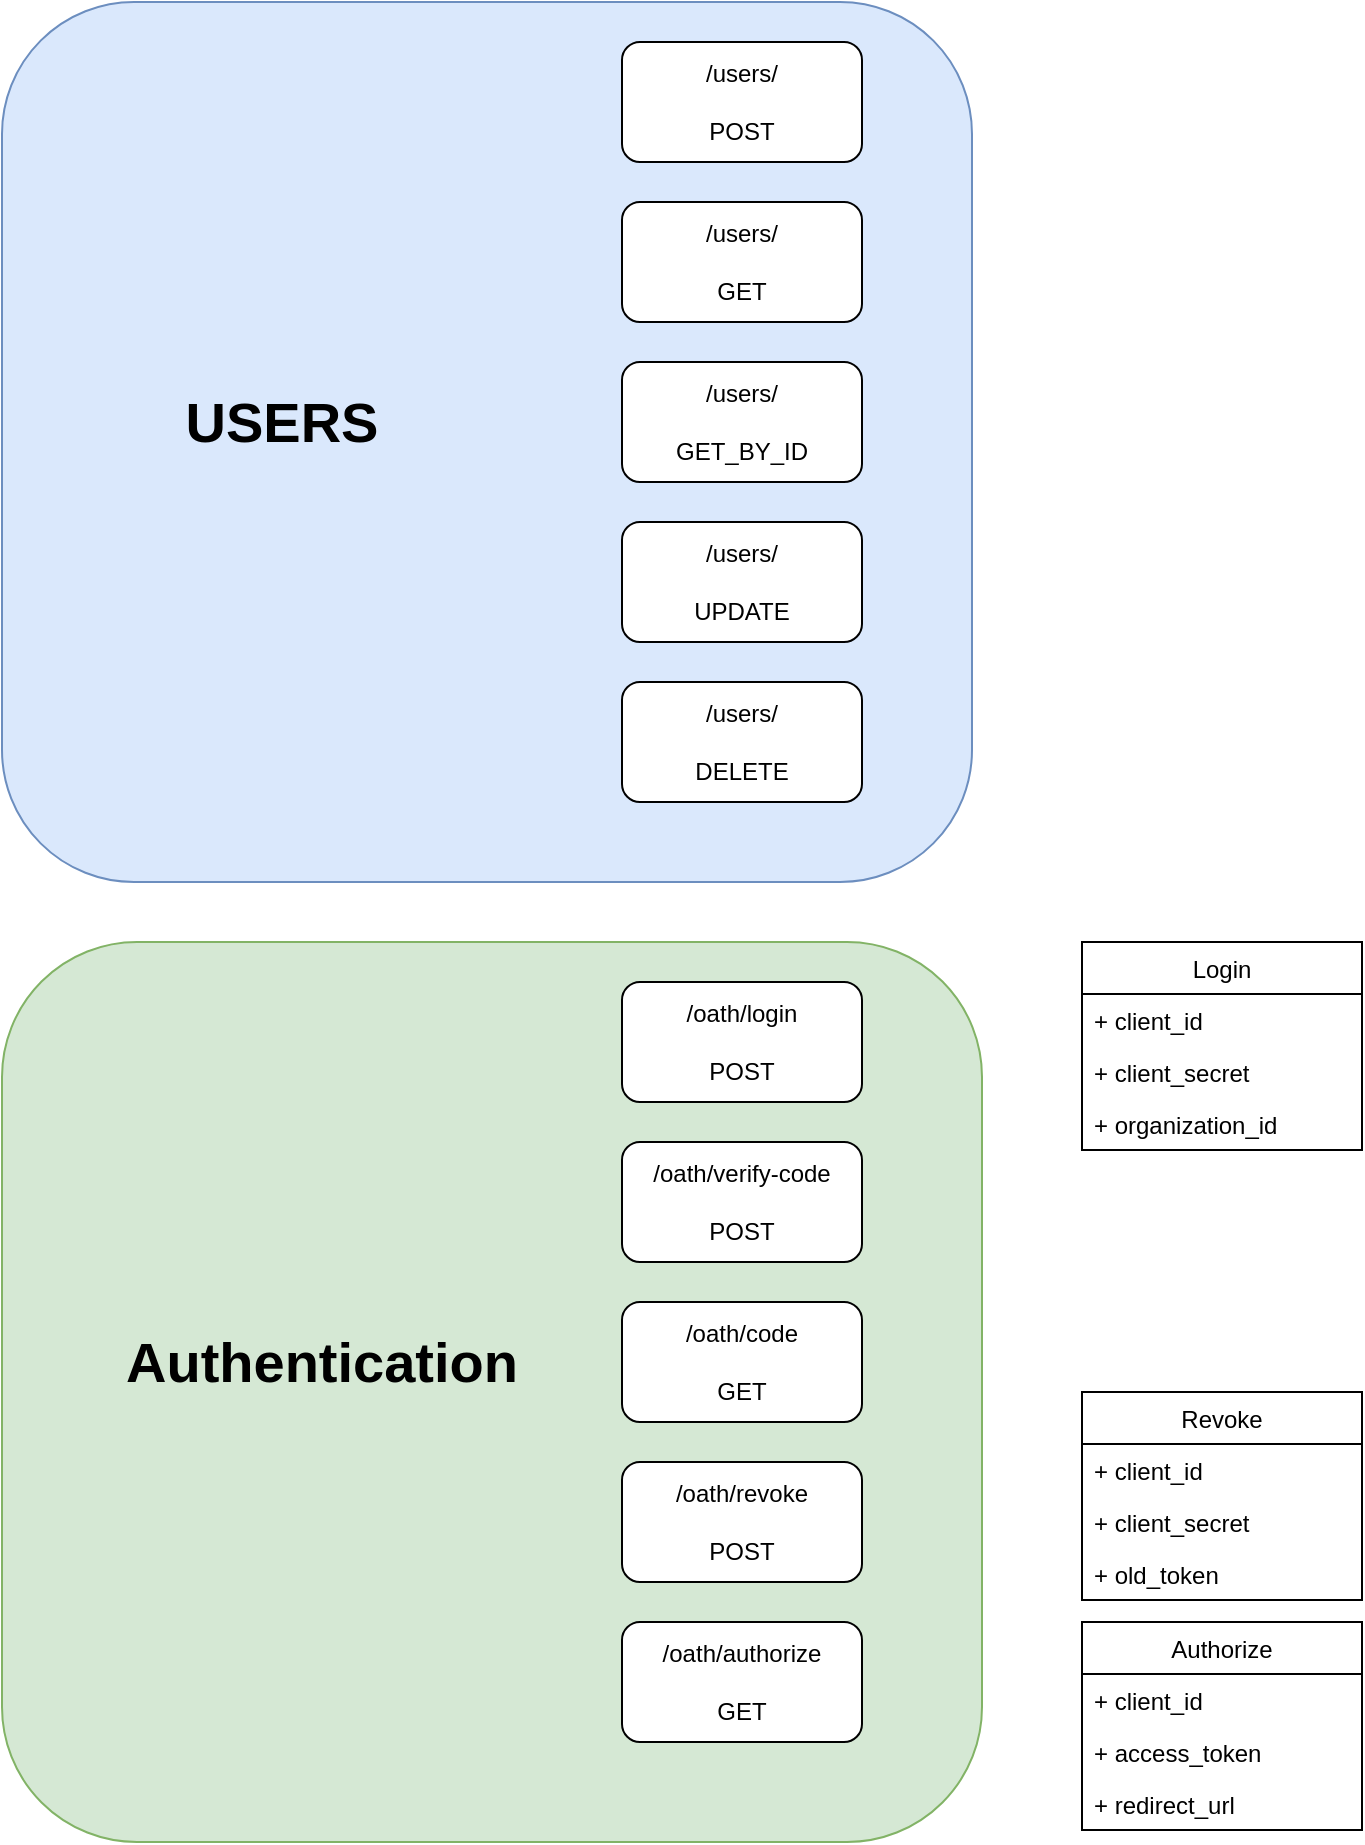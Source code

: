 <mxfile version="12.2.4"><diagram id="GXcf_alm9gLfISv-YE3H"><mxGraphModel dx="2156" dy="630" grid="1" gridSize="10" guides="1" tooltips="1" connect="1" arrows="1" fold="1" page="1" pageScale="1" pageWidth="827" pageHeight="1169" math="0" shadow="0"><root><mxCell id="0"/><mxCell id="1" parent="0"/><mxCell id="13" value="" style="rounded=1;whiteSpace=wrap;html=1;fillColor=#d5e8d4;strokeColor=#82b366;" vertex="1" parent="1"><mxGeometry x="-110" y="690" width="490" height="450" as="geometry"/></mxCell><mxCell id="11" value="" style="rounded=1;whiteSpace=wrap;html=1;fillColor=#dae8fc;strokeColor=#6c8ebf;" vertex="1" parent="1"><mxGeometry x="-110" y="220" width="485" height="440" as="geometry"/></mxCell><mxCell id="2" value="/users/&lt;br&gt;&lt;br&gt;POST" style="rounded=1;whiteSpace=wrap;html=1;" vertex="1" parent="1"><mxGeometry x="200" y="240" width="120" height="60" as="geometry"/></mxCell><mxCell id="6" value="/users/&lt;br&gt;&lt;br&gt;GET" style="rounded=1;whiteSpace=wrap;html=1;" vertex="1" parent="1"><mxGeometry x="200" y="320" width="120" height="60" as="geometry"/></mxCell><mxCell id="7" value="/users/&lt;br&gt;&lt;br&gt;GET_BY_ID" style="rounded=1;whiteSpace=wrap;html=1;" vertex="1" parent="1"><mxGeometry x="200" y="400" width="120" height="60" as="geometry"/></mxCell><mxCell id="8" value="/users/&lt;br&gt;&lt;br&gt;UPDATE" style="rounded=1;whiteSpace=wrap;html=1;" vertex="1" parent="1"><mxGeometry x="200" y="480" width="120" height="60" as="geometry"/></mxCell><mxCell id="9" value="/users/&lt;br&gt;&lt;br&gt;DELETE" style="rounded=1;whiteSpace=wrap;html=1;" vertex="1" parent="1"><mxGeometry x="200" y="560" width="120" height="60" as="geometry"/></mxCell><mxCell id="10" value="/oath/login&lt;br&gt;&lt;br&gt;POST" style="rounded=1;whiteSpace=wrap;html=1;" vertex="1" parent="1"><mxGeometry x="200" y="710" width="120" height="60" as="geometry"/></mxCell><mxCell id="12" value="&lt;font style=&quot;font-size: 28px&quot;&gt;&lt;b&gt;USERS&lt;/b&gt;&lt;/font&gt;" style="text;html=1;strokeColor=none;fillColor=none;align=center;verticalAlign=middle;whiteSpace=wrap;rounded=0;" vertex="1" parent="1"><mxGeometry x="10" y="420" width="40" height="20" as="geometry"/></mxCell><mxCell id="14" value="&lt;font style=&quot;font-size: 28px&quot;&gt;&lt;b&gt;Authentication&lt;/b&gt;&lt;/font&gt;" style="text;html=1;strokeColor=none;fillColor=none;align=center;verticalAlign=middle;whiteSpace=wrap;rounded=0;" vertex="1" parent="1"><mxGeometry x="-75" y="890" width="250" height="20" as="geometry"/></mxCell><mxCell id="17" value="/oath/verify-code&lt;br&gt;&lt;br&gt;POST" style="rounded=1;whiteSpace=wrap;html=1;" vertex="1" parent="1"><mxGeometry x="200" y="790" width="120" height="60" as="geometry"/></mxCell><mxCell id="18" value="/oath/code&lt;br&gt;&lt;br&gt;GET" style="rounded=1;whiteSpace=wrap;html=1;" vertex="1" parent="1"><mxGeometry x="200" y="870" width="120" height="60" as="geometry"/></mxCell><mxCell id="19" value="/oath/revoke&lt;br&gt;&lt;br&gt;POST" style="rounded=1;whiteSpace=wrap;html=1;" vertex="1" parent="1"><mxGeometry x="200" y="950" width="120" height="60" as="geometry"/></mxCell><mxCell id="20" value="/oath/authorize&lt;br&gt;&lt;br&gt;GET" style="rounded=1;whiteSpace=wrap;html=1;" vertex="1" parent="1"><mxGeometry x="200" y="1030" width="120" height="60" as="geometry"/></mxCell><mxCell id="26" value="Login" style="swimlane;fontStyle=0;childLayout=stackLayout;horizontal=1;startSize=26;fillColor=none;horizontalStack=0;resizeParent=1;resizeParentMax=0;resizeLast=0;collapsible=1;marginBottom=0;" vertex="1" parent="1"><mxGeometry x="430" y="690" width="140" height="104" as="geometry"/></mxCell><mxCell id="27" value="+ client_id" style="text;strokeColor=none;fillColor=none;align=left;verticalAlign=top;spacingLeft=4;spacingRight=4;overflow=hidden;rotatable=0;points=[[0,0.5],[1,0.5]];portConstraint=eastwest;" vertex="1" parent="26"><mxGeometry y="26" width="140" height="26" as="geometry"/></mxCell><mxCell id="28" value="+ client_secret" style="text;strokeColor=none;fillColor=none;align=left;verticalAlign=top;spacingLeft=4;spacingRight=4;overflow=hidden;rotatable=0;points=[[0,0.5],[1,0.5]];portConstraint=eastwest;" vertex="1" parent="26"><mxGeometry y="52" width="140" height="26" as="geometry"/></mxCell><mxCell id="29" value="+ organization_id" style="text;strokeColor=none;fillColor=none;align=left;verticalAlign=top;spacingLeft=4;spacingRight=4;overflow=hidden;rotatable=0;points=[[0,0.5],[1,0.5]];portConstraint=eastwest;" vertex="1" parent="26"><mxGeometry y="78" width="140" height="26" as="geometry"/></mxCell><mxCell id="30" value="Authorize" style="swimlane;fontStyle=0;childLayout=stackLayout;horizontal=1;startSize=26;fillColor=none;horizontalStack=0;resizeParent=1;resizeParentMax=0;resizeLast=0;collapsible=1;marginBottom=0;" vertex="1" parent="1"><mxGeometry x="430" y="1030" width="140" height="104" as="geometry"/></mxCell><mxCell id="31" value="+ client_id" style="text;strokeColor=none;fillColor=none;align=left;verticalAlign=top;spacingLeft=4;spacingRight=4;overflow=hidden;rotatable=0;points=[[0,0.5],[1,0.5]];portConstraint=eastwest;" vertex="1" parent="30"><mxGeometry y="26" width="140" height="26" as="geometry"/></mxCell><mxCell id="32" value="+ access_token" style="text;strokeColor=none;fillColor=none;align=left;verticalAlign=top;spacingLeft=4;spacingRight=4;overflow=hidden;rotatable=0;points=[[0,0.5],[1,0.5]];portConstraint=eastwest;" vertex="1" parent="30"><mxGeometry y="52" width="140" height="26" as="geometry"/></mxCell><mxCell id="33" value="+ redirect_url" style="text;strokeColor=none;fillColor=none;align=left;verticalAlign=top;spacingLeft=4;spacingRight=4;overflow=hidden;rotatable=0;points=[[0,0.5],[1,0.5]];portConstraint=eastwest;" vertex="1" parent="30"><mxGeometry y="78" width="140" height="26" as="geometry"/></mxCell><mxCell id="34" value="Revoke" style="swimlane;fontStyle=0;childLayout=stackLayout;horizontal=1;startSize=26;fillColor=none;horizontalStack=0;resizeParent=1;resizeParentMax=0;resizeLast=0;collapsible=1;marginBottom=0;" vertex="1" parent="1"><mxGeometry x="430" y="915" width="140" height="104" as="geometry"/></mxCell><mxCell id="35" value="+ client_id" style="text;strokeColor=none;fillColor=none;align=left;verticalAlign=top;spacingLeft=4;spacingRight=4;overflow=hidden;rotatable=0;points=[[0,0.5],[1,0.5]];portConstraint=eastwest;" vertex="1" parent="34"><mxGeometry y="26" width="140" height="26" as="geometry"/></mxCell><mxCell id="36" value="+ client_secret" style="text;strokeColor=none;fillColor=none;align=left;verticalAlign=top;spacingLeft=4;spacingRight=4;overflow=hidden;rotatable=0;points=[[0,0.5],[1,0.5]];portConstraint=eastwest;" vertex="1" parent="34"><mxGeometry y="52" width="140" height="26" as="geometry"/></mxCell><mxCell id="37" value="+ old_token" style="text;strokeColor=none;fillColor=none;align=left;verticalAlign=top;spacingLeft=4;spacingRight=4;overflow=hidden;rotatable=0;points=[[0,0.5],[1,0.5]];portConstraint=eastwest;" vertex="1" parent="34"><mxGeometry y="78" width="140" height="26" as="geometry"/></mxCell></root></mxGraphModel></diagram></mxfile>